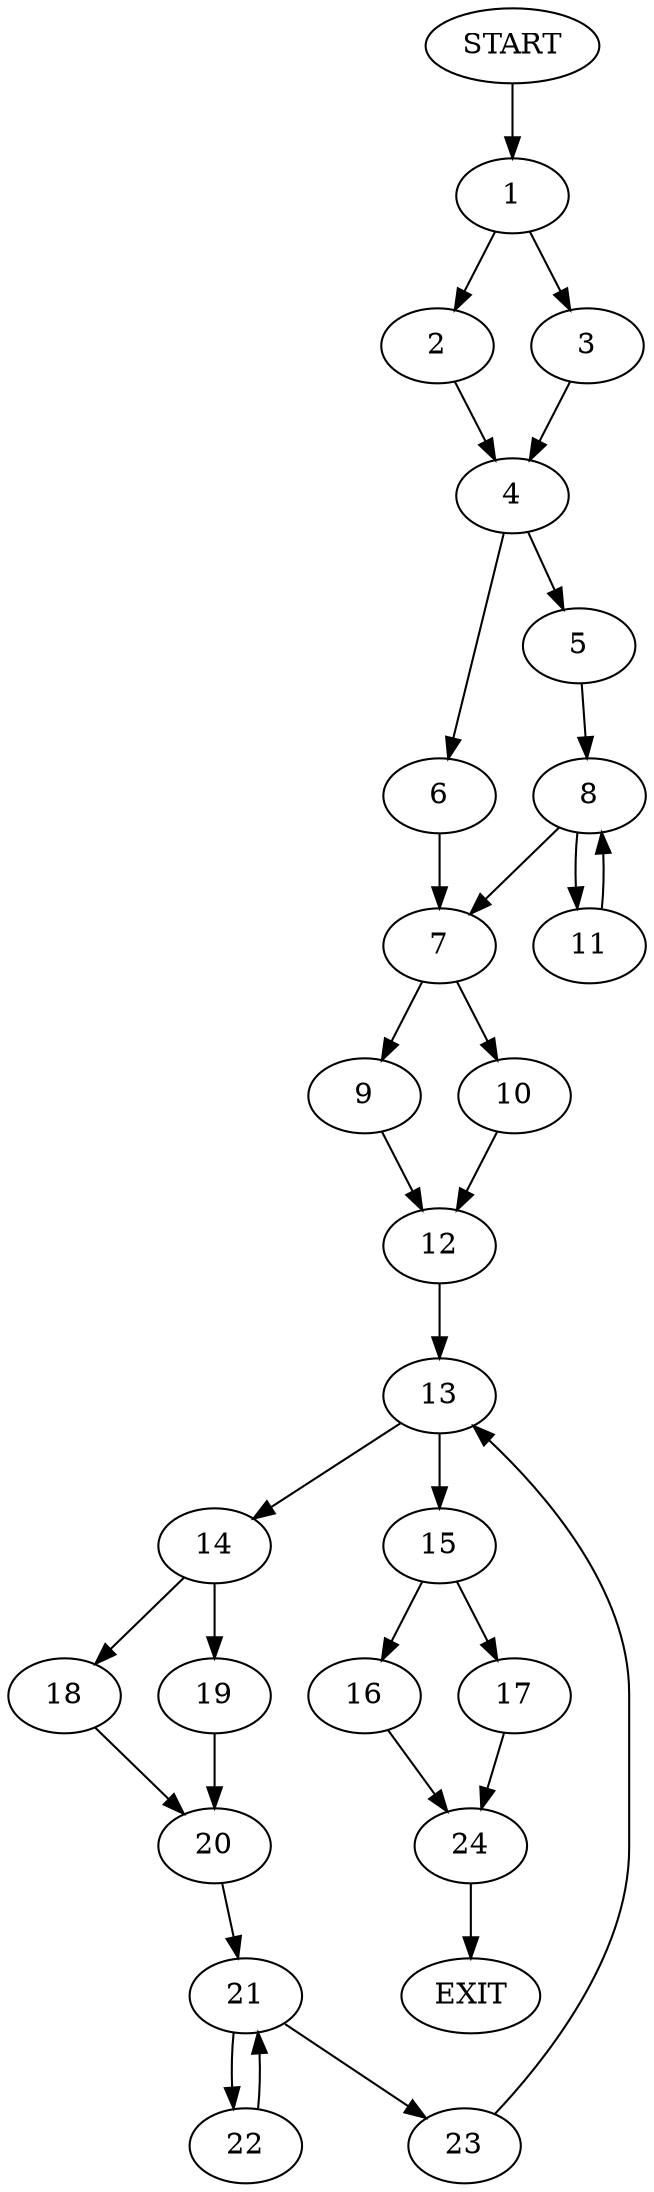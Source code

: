 digraph {
0 [label="START"]
25 [label="EXIT"]
0 -> 1
1 -> 2
1 -> 3
3 -> 4
2 -> 4
4 -> 5
4 -> 6
6 -> 7
5 -> 8
7 -> 9
7 -> 10
8 -> 11
8 -> 7
11 -> 8
10 -> 12
9 -> 12
12 -> 13
13 -> 14
13 -> 15
15 -> 16
15 -> 17
14 -> 18
14 -> 19
19 -> 20
18 -> 20
20 -> 21
21 -> 22
21 -> 23
22 -> 21
23 -> 13
17 -> 24
16 -> 24
24 -> 25
}
